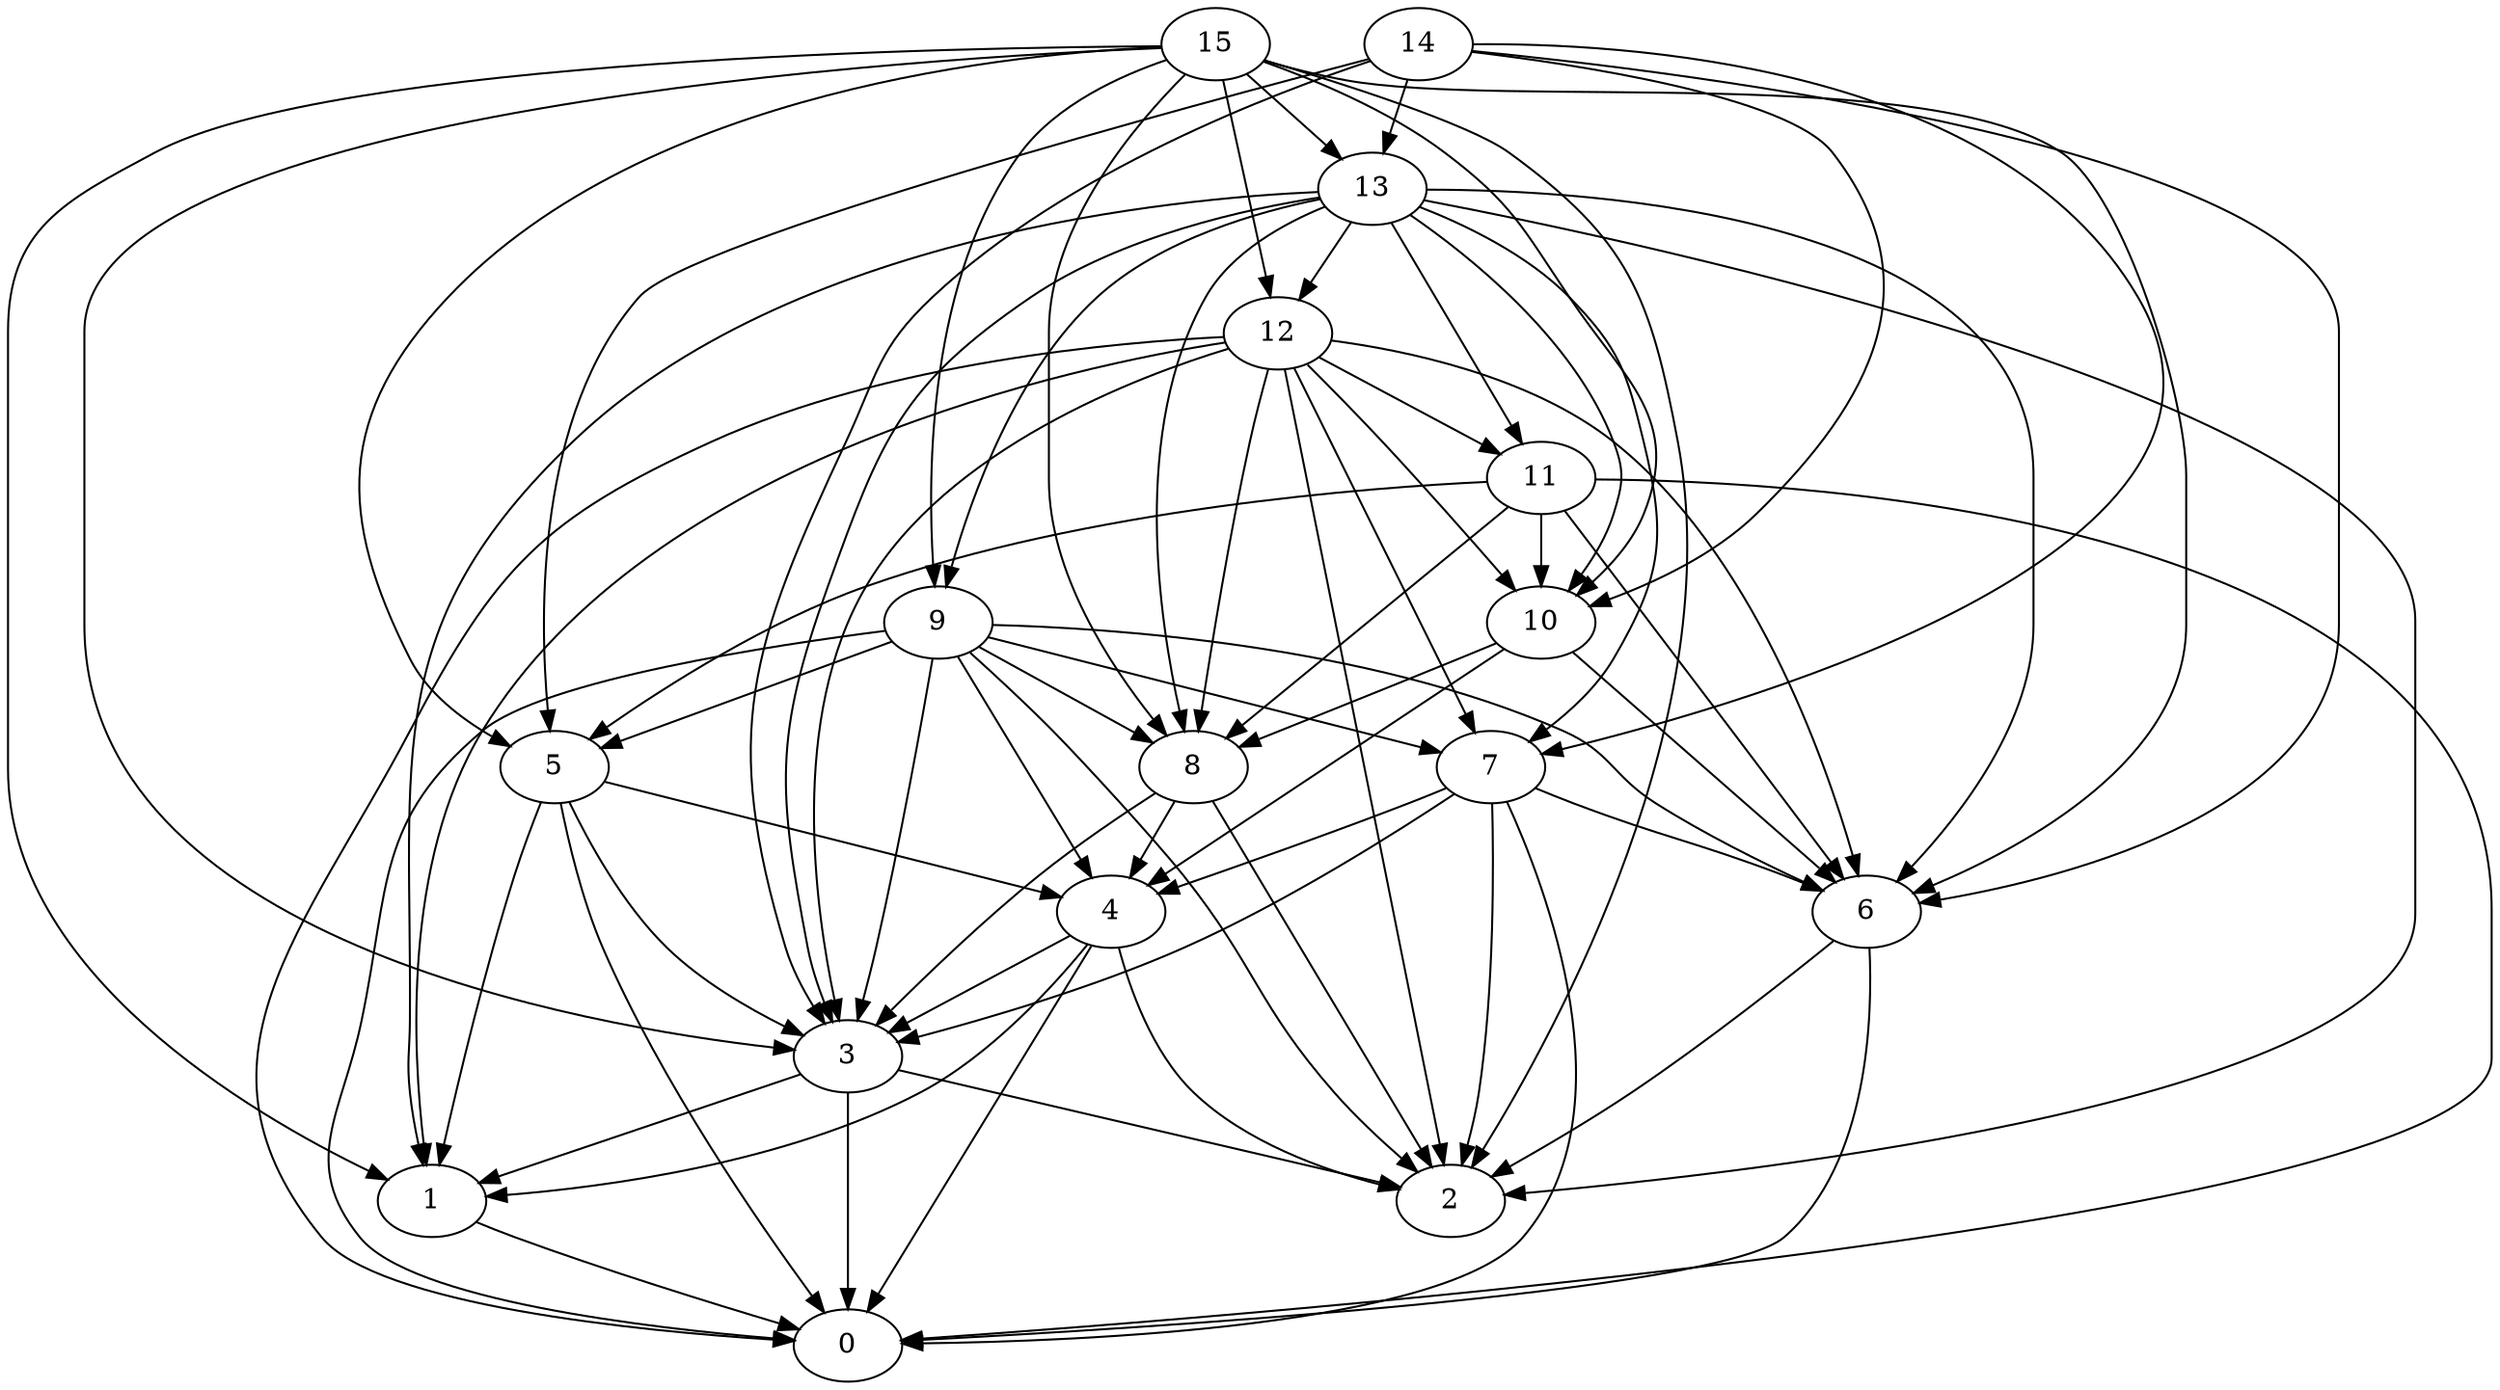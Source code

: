 digraph "Random_Nodes_16_Density_4.56_CCR_10.07_WeightType_Random" {
	graph ["Duplicate states"=0,
		GraphType=Random,
		"Max states in OPEN"=0,
		Modes="120000ms; topo-ordered tasks, ; Pruning: task equivalence, fixed order ready list, ; F-value: ; Optimisation: best schedule length (\
SL) optimisation on equal, ",
		NumberOfTasks=16,
		"Pruned using list schedule length"=5395,
		"States removed from OPEN"=0,
		TargetSystem="Homogeneous-2",
		"Time to schedule (ms)"=488,
		"Total idle time"=48,
		"Total schedule length"=83,
		"Total sequential time"=94,
		"Total states created"=20457
	];
	15	["Finish time"=10,
		Processor=0,
		"Start time"=2,
		Weight=8];
	13	["Finish time"=14,
		Processor=0,
		"Start time"=10,
		Weight=4];
	15 -> 13	[Weight=20];
	12	["Finish time"=22,
		Processor=0,
		"Start time"=14,
		Weight=8];
	15 -> 12	[Weight=20];
	9	["Finish time"=29,
		Processor=0,
		"Start time"=22,
		Weight=7];
	15 -> 9	[Weight=16];
	10	["Finish time"=45,
		Processor=1,
		"Start time"=43,
		Weight=2];
	15 -> 10	[Weight=7];
	5	["Finish time"=57,
		Processor=1,
		"Start time"=49,
		Weight=8];
	15 -> 5	[Weight=11];
	8	["Finish time"=49,
		Processor=1,
		"Start time"=47,
		Weight=2];
	15 -> 8	[Weight=16];
	3	["Finish time"=65,
		Processor=1,
		"Start time"=63,
		Weight=2];
	15 -> 3	[Weight=22];
	1	["Finish time"=68,
		Processor=1,
		"Start time"=65,
		Weight=3];
	15 -> 1	[Weight=9];
	6	["Finish time"=59,
		Processor=0,
		"Start time"=52,
		Weight=7];
	15 -> 6	[Weight=20];
	2	["Finish time"=83,
		Processor=1,
		"Start time"=73,
		Weight=10];
	15 -> 2	[Weight=20];
	14	["Finish time"=2,
		Processor=0,
		"Start time"=0,
		Weight=2];
	14 -> 13	[Weight=16];
	14 -> 10	[Weight=11];
	7	["Finish time"=39,
		Processor=0,
		"Start time"=29,
		Weight=10];
	14 -> 7	[Weight=7];
	14 -> 5	[Weight=11];
	14 -> 3	[Weight=11];
	14 -> 6	[Weight=11];
	13 -> 12	[Weight=9];
	11	["Finish time"=43,
		Processor=1,
		"Start time"=33,
		Weight=10];
	13 -> 11	[Weight=13];
	13 -> 9	[Weight=16];
	13 -> 10	[Weight=4];
	13 -> 7	[Weight=20];
	13 -> 8	[Weight=7];
	13 -> 3	[Weight=7];
	13 -> 1	[Weight=7];
	13 -> 6	[Weight=9];
	13 -> 2	[Weight=9];
	12 -> 11	[Weight=11];
	12 -> 10	[Weight=9];
	12 -> 7	[Weight=11];
	12 -> 8	[Weight=13];
	12 -> 3	[Weight=20];
	12 -> 1	[Weight=20];
	12 -> 6	[Weight=13];
	12 -> 2	[Weight=13];
	0	["Finish time"=73,
		Processor=1,
		"Start time"=68,
		Weight=5];
	12 -> 0	[Weight=18];
	11 -> 10	[Weight=18];
	11 -> 5	[Weight=20];
	11 -> 8	[Weight=9];
	11 -> 6	[Weight=7];
	11 -> 0	[Weight=7];
	9 -> 7	[Weight=16];
	9 -> 5	[Weight=7];
	9 -> 8	[Weight=18];
	4	["Finish time"=63,
		Processor=1,
		"Start time"=57,
		Weight=6];
	9 -> 4	[Weight=20];
	9 -> 3	[Weight=18];
	9 -> 6	[Weight=22];
	9 -> 2	[Weight=9];
	9 -> 0	[Weight=16];
	10 -> 8	[Weight=16];
	10 -> 4	[Weight=4];
	10 -> 6	[Weight=7];
	7 -> 4	[Weight=11];
	7 -> 3	[Weight=20];
	7 -> 6	[Weight=9];
	7 -> 2	[Weight=16];
	7 -> 0	[Weight=16];
	5 -> 4	[Weight=11];
	5 -> 3	[Weight=7];
	5 -> 1	[Weight=20];
	5 -> 0	[Weight=16];
	8 -> 4	[Weight=4];
	8 -> 3	[Weight=11];
	8 -> 2	[Weight=16];
	4 -> 3	[Weight=9];
	4 -> 1	[Weight=11];
	4 -> 2	[Weight=20];
	4 -> 0	[Weight=4];
	3 -> 1	[Weight=13];
	3 -> 2	[Weight=18];
	3 -> 0	[Weight=4];
	1 -> 0	[Weight=20];
	6 -> 2	[Weight=11];
	6 -> 0	[Weight=9];
}
